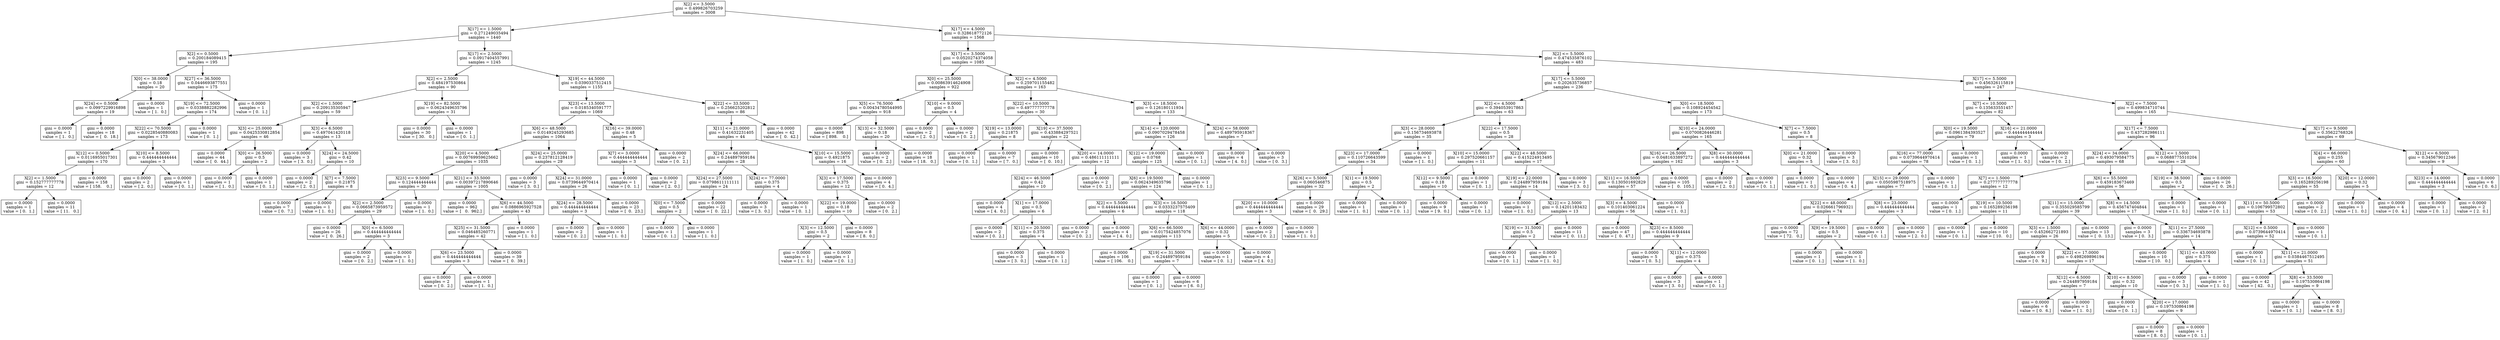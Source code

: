 digraph Tree {
0 [label="X[2] <= 3.5000\ngini = 0.499826703259\nsamples = 3008", shape="box"] ;
1 [label="X[17] <= 1.5000\ngini = 0.271249035494\nsamples = 1440", shape="box"] ;
0 -> 1 ;
2 [label="X[2] <= 0.5000\ngini = 0.200184089415\nsamples = 195", shape="box"] ;
1 -> 2 ;
3 [label="X[0] <= 38.0000\ngini = 0.18\nsamples = 20", shape="box"] ;
2 -> 3 ;
4 [label="X[24] <= 0.5000\ngini = 0.0997229916898\nsamples = 19", shape="box"] ;
3 -> 4 ;
5 [label="gini = 0.0000\nsamples = 1\nvalue = [ 1.  0.]", shape="box"] ;
4 -> 5 ;
6 [label="gini = 0.0000\nsamples = 18\nvalue = [  0.  18.]", shape="box"] ;
4 -> 6 ;
7 [label="gini = 0.0000\nsamples = 1\nvalue = [ 1.  0.]", shape="box"] ;
3 -> 7 ;
8 [label="X[27] <= 36.5000\ngini = 0.0446693877551\nsamples = 175", shape="box"] ;
2 -> 8 ;
9 [label="X[19] <= 72.5000\ngini = 0.0338882282996\nsamples = 174", shape="box"] ;
8 -> 9 ;
10 [label="X[22] <= 70.5000\ngini = 0.0228540880083\nsamples = 173", shape="box"] ;
9 -> 10 ;
11 [label="X[12] <= 0.5000\ngini = 0.0116955017301\nsamples = 170", shape="box"] ;
10 -> 11 ;
12 [label="X[2] <= 1.5000\ngini = 0.152777777778\nsamples = 12", shape="box"] ;
11 -> 12 ;
13 [label="gini = 0.0000\nsamples = 1\nvalue = [ 0.  1.]", shape="box"] ;
12 -> 13 ;
14 [label="gini = 0.0000\nsamples = 11\nvalue = [ 11.   0.]", shape="box"] ;
12 -> 14 ;
15 [label="gini = 0.0000\nsamples = 158\nvalue = [ 158.    0.]", shape="box"] ;
11 -> 15 ;
16 [label="X[10] <= 8.5000\ngini = 0.444444444444\nsamples = 3", shape="box"] ;
10 -> 16 ;
17 [label="gini = 0.0000\nsamples = 2\nvalue = [ 2.  0.]", shape="box"] ;
16 -> 17 ;
18 [label="gini = 0.0000\nsamples = 1\nvalue = [ 0.  1.]", shape="box"] ;
16 -> 18 ;
19 [label="gini = 0.0000\nsamples = 1\nvalue = [ 0.  1.]", shape="box"] ;
9 -> 19 ;
20 [label="gini = 0.0000\nsamples = 1\nvalue = [ 0.  1.]", shape="box"] ;
8 -> 20 ;
21 [label="X[17] <= 2.5000\ngini = 0.0917404557991\nsamples = 1245", shape="box"] ;
1 -> 21 ;
22 [label="X[2] <= 2.5000\ngini = 0.484197530864\nsamples = 90", shape="box"] ;
21 -> 22 ;
23 [label="X[2] <= 1.5000\ngini = 0.209135305947\nsamples = 59", shape="box"] ;
22 -> 23 ;
24 [label="X[3] <= 25.0000\ngini = 0.0425330812854\nsamples = 46", shape="box"] ;
23 -> 24 ;
25 [label="gini = 0.0000\nsamples = 44\nvalue = [  0.  44.]", shape="box"] ;
24 -> 25 ;
26 [label="X[0] <= 26.5000\ngini = 0.5\nsamples = 2", shape="box"] ;
24 -> 26 ;
27 [label="gini = 0.0000\nsamples = 1\nvalue = [ 1.  0.]", shape="box"] ;
26 -> 27 ;
28 [label="gini = 0.0000\nsamples = 1\nvalue = [ 0.  1.]", shape="box"] ;
26 -> 28 ;
29 [label="X[3] <= 6.5000\ngini = 0.497041420118\nsamples = 13", shape="box"] ;
23 -> 29 ;
30 [label="gini = 0.0000\nsamples = 3\nvalue = [ 3.  0.]", shape="box"] ;
29 -> 30 ;
31 [label="X[24] <= 24.5000\ngini = 0.42\nsamples = 10", shape="box"] ;
29 -> 31 ;
32 [label="gini = 0.0000\nsamples = 2\nvalue = [ 2.  0.]", shape="box"] ;
31 -> 32 ;
33 [label="X[7] <= 7.5000\ngini = 0.21875\nsamples = 8", shape="box"] ;
31 -> 33 ;
34 [label="gini = 0.0000\nsamples = 7\nvalue = [ 0.  7.]", shape="box"] ;
33 -> 34 ;
35 [label="gini = 0.0000\nsamples = 1\nvalue = [ 1.  0.]", shape="box"] ;
33 -> 35 ;
36 [label="X[19] <= 82.5000\ngini = 0.0624349635796\nsamples = 31", shape="box"] ;
22 -> 36 ;
37 [label="gini = 0.0000\nsamples = 30\nvalue = [ 30.   0.]", shape="box"] ;
36 -> 37 ;
38 [label="gini = 0.0000\nsamples = 1\nvalue = [ 0.  1.]", shape="box"] ;
36 -> 38 ;
39 [label="X[19] <= 44.5000\ngini = 0.0390337512415\nsamples = 1155", shape="box"] ;
21 -> 39 ;
40 [label="X[23] <= 13.5000\ngini = 0.0185340591777\nsamples = 1069", shape="box"] ;
39 -> 40 ;
41 [label="X[6] <= 48.5000\ngini = 0.0149245293685\nsamples = 1064", shape="box"] ;
40 -> 41 ;
42 [label="X[20] <= 4.5000\ngini = 0.00769959625662\nsamples = 1035", shape="box"] ;
41 -> 42 ;
43 [label="X[23] <= 9.5000\ngini = 0.124444444444\nsamples = 30", shape="box"] ;
42 -> 43 ;
44 [label="X[2] <= 2.5000\ngini = 0.0665873959572\nsamples = 29", shape="box"] ;
43 -> 44 ;
45 [label="gini = 0.0000\nsamples = 26\nvalue = [  0.  26.]", shape="box"] ;
44 -> 45 ;
46 [label="X[0] <= 6.5000\ngini = 0.444444444444\nsamples = 3", shape="box"] ;
44 -> 46 ;
47 [label="gini = 0.0000\nsamples = 2\nvalue = [ 0.  2.]", shape="box"] ;
46 -> 47 ;
48 [label="gini = 0.0000\nsamples = 1\nvalue = [ 1.  0.]", shape="box"] ;
46 -> 48 ;
49 [label="gini = 0.0000\nsamples = 1\nvalue = [ 1.  0.]", shape="box"] ;
43 -> 49 ;
50 [label="X[21] <= 33.5000\ngini = 0.00397217890646\nsamples = 1005", shape="box"] ;
42 -> 50 ;
51 [label="gini = 0.0000\nsamples = 962\nvalue = [   0.  962.]", shape="box"] ;
50 -> 51 ;
52 [label="X[6] <= 44.5000\ngini = 0.0886965927528\nsamples = 43", shape="box"] ;
50 -> 52 ;
53 [label="X[25] <= 31.5000\ngini = 0.046485260771\nsamples = 42", shape="box"] ;
52 -> 53 ;
54 [label="X[6] <= 23.5000\ngini = 0.444444444444\nsamples = 3", shape="box"] ;
53 -> 54 ;
55 [label="gini = 0.0000\nsamples = 2\nvalue = [ 0.  2.]", shape="box"] ;
54 -> 55 ;
56 [label="gini = 0.0000\nsamples = 1\nvalue = [ 1.  0.]", shape="box"] ;
54 -> 56 ;
57 [label="gini = 0.0000\nsamples = 39\nvalue = [  0.  39.]", shape="box"] ;
53 -> 57 ;
58 [label="gini = 0.0000\nsamples = 1\nvalue = [ 1.  0.]", shape="box"] ;
52 -> 58 ;
59 [label="X[24] <= 25.0000\ngini = 0.237812128419\nsamples = 29", shape="box"] ;
41 -> 59 ;
60 [label="gini = 0.0000\nsamples = 3\nvalue = [ 3.  0.]", shape="box"] ;
59 -> 60 ;
61 [label="X[24] <= 31.0000\ngini = 0.0739644970414\nsamples = 26", shape="box"] ;
59 -> 61 ;
62 [label="X[24] <= 28.5000\ngini = 0.444444444444\nsamples = 3", shape="box"] ;
61 -> 62 ;
63 [label="gini = 0.0000\nsamples = 2\nvalue = [ 0.  2.]", shape="box"] ;
62 -> 63 ;
64 [label="gini = 0.0000\nsamples = 1\nvalue = [ 1.  0.]", shape="box"] ;
62 -> 64 ;
65 [label="gini = 0.0000\nsamples = 23\nvalue = [  0.  23.]", shape="box"] ;
61 -> 65 ;
66 [label="X[16] <= 39.0000\ngini = 0.48\nsamples = 5", shape="box"] ;
40 -> 66 ;
67 [label="X[7] <= 3.0000\ngini = 0.444444444444\nsamples = 3", shape="box"] ;
66 -> 67 ;
68 [label="gini = 0.0000\nsamples = 1\nvalue = [ 0.  1.]", shape="box"] ;
67 -> 68 ;
69 [label="gini = 0.0000\nsamples = 2\nvalue = [ 2.  0.]", shape="box"] ;
67 -> 69 ;
70 [label="gini = 0.0000\nsamples = 2\nvalue = [ 0.  2.]", shape="box"] ;
66 -> 70 ;
71 [label="X[22] <= 33.5000\ngini = 0.256625202812\nsamples = 86", shape="box"] ;
39 -> 71 ;
72 [label="X[11] <= 21.0000\ngini = 0.41632231405\nsamples = 44", shape="box"] ;
71 -> 72 ;
73 [label="X[24] <= 66.0000\ngini = 0.244897959184\nsamples = 28", shape="box"] ;
72 -> 73 ;
74 [label="X[24] <= 27.5000\ngini = 0.0798611111111\nsamples = 24", shape="box"] ;
73 -> 74 ;
75 [label="X[0] <= 7.5000\ngini = 0.5\nsamples = 2", shape="box"] ;
74 -> 75 ;
76 [label="gini = 0.0000\nsamples = 1\nvalue = [ 0.  1.]", shape="box"] ;
75 -> 76 ;
77 [label="gini = 0.0000\nsamples = 1\nvalue = [ 1.  0.]", shape="box"] ;
75 -> 77 ;
78 [label="gini = 0.0000\nsamples = 22\nvalue = [  0.  22.]", shape="box"] ;
74 -> 78 ;
79 [label="X[24] <= 77.0000\ngini = 0.375\nsamples = 4", shape="box"] ;
73 -> 79 ;
80 [label="gini = 0.0000\nsamples = 3\nvalue = [ 3.  0.]", shape="box"] ;
79 -> 80 ;
81 [label="gini = 0.0000\nsamples = 1\nvalue = [ 0.  1.]", shape="box"] ;
79 -> 81 ;
82 [label="X[10] <= 15.5000\ngini = 0.4921875\nsamples = 16", shape="box"] ;
72 -> 82 ;
83 [label="X[3] <= 17.5000\ngini = 0.375\nsamples = 12", shape="box"] ;
82 -> 83 ;
84 [label="X[22] <= 19.0000\ngini = 0.18\nsamples = 10", shape="box"] ;
83 -> 84 ;
85 [label="X[3] <= 12.5000\ngini = 0.5\nsamples = 2", shape="box"] ;
84 -> 85 ;
86 [label="gini = 0.0000\nsamples = 1\nvalue = [ 1.  0.]", shape="box"] ;
85 -> 86 ;
87 [label="gini = 0.0000\nsamples = 1\nvalue = [ 0.  1.]", shape="box"] ;
85 -> 87 ;
88 [label="gini = 0.0000\nsamples = 8\nvalue = [ 8.  0.]", shape="box"] ;
84 -> 88 ;
89 [label="gini = 0.0000\nsamples = 2\nvalue = [ 0.  2.]", shape="box"] ;
83 -> 89 ;
90 [label="gini = 0.0000\nsamples = 4\nvalue = [ 0.  4.]", shape="box"] ;
82 -> 90 ;
91 [label="gini = 0.0000\nsamples = 42\nvalue = [  0.  42.]", shape="box"] ;
71 -> 91 ;
92 [label="X[17] <= 4.5000\ngini = 0.328618772126\nsamples = 1568", shape="box"] ;
0 -> 92 ;
93 [label="X[17] <= 3.5000\ngini = 0.0520274374058\nsamples = 1085", shape="box"] ;
92 -> 93 ;
94 [label="X[0] <= 25.5000\ngini = 0.00863914624908\nsamples = 922", shape="box"] ;
93 -> 94 ;
95 [label="X[5] <= 76.5000\ngini = 0.00434780544995\nsamples = 918", shape="box"] ;
94 -> 95 ;
96 [label="gini = 0.0000\nsamples = 898\nvalue = [ 898.    0.]", shape="box"] ;
95 -> 96 ;
97 [label="X[13] <= 32.5000\ngini = 0.18\nsamples = 20", shape="box"] ;
95 -> 97 ;
98 [label="gini = 0.0000\nsamples = 2\nvalue = [ 0.  2.]", shape="box"] ;
97 -> 98 ;
99 [label="gini = 0.0000\nsamples = 18\nvalue = [ 18.   0.]", shape="box"] ;
97 -> 99 ;
100 [label="X[10] <= 9.0000\ngini = 0.5\nsamples = 4", shape="box"] ;
94 -> 100 ;
101 [label="gini = 0.0000\nsamples = 2\nvalue = [ 2.  0.]", shape="box"] ;
100 -> 101 ;
102 [label="gini = 0.0000\nsamples = 2\nvalue = [ 0.  2.]", shape="box"] ;
100 -> 102 ;
103 [label="X[2] <= 4.5000\ngini = 0.259701155482\nsamples = 163", shape="box"] ;
93 -> 103 ;
104 [label="X[22] <= 10.5000\ngini = 0.497777777778\nsamples = 30", shape="box"] ;
103 -> 104 ;
105 [label="X[19] <= 13.0000\ngini = 0.21875\nsamples = 8", shape="box"] ;
104 -> 105 ;
106 [label="gini = 0.0000\nsamples = 1\nvalue = [ 0.  1.]", shape="box"] ;
105 -> 106 ;
107 [label="gini = 0.0000\nsamples = 7\nvalue = [ 7.  0.]", shape="box"] ;
105 -> 107 ;
108 [label="X[19] <= 37.5000\ngini = 0.433884297521\nsamples = 22", shape="box"] ;
104 -> 108 ;
109 [label="gini = 0.0000\nsamples = 10\nvalue = [  0.  10.]", shape="box"] ;
108 -> 109 ;
110 [label="X[20] <= 14.0000\ngini = 0.486111111111\nsamples = 12", shape="box"] ;
108 -> 110 ;
111 [label="X[24] <= 46.5000\ngini = 0.42\nsamples = 10", shape="box"] ;
110 -> 111 ;
112 [label="gini = 0.0000\nsamples = 4\nvalue = [ 4.  0.]", shape="box"] ;
111 -> 112 ;
113 [label="X[1] <= 17.0000\ngini = 0.5\nsamples = 6", shape="box"] ;
111 -> 113 ;
114 [label="gini = 0.0000\nsamples = 2\nvalue = [ 0.  2.]", shape="box"] ;
113 -> 114 ;
115 [label="X[11] <= 20.5000\ngini = 0.375\nsamples = 4", shape="box"] ;
113 -> 115 ;
116 [label="gini = 0.0000\nsamples = 3\nvalue = [ 3.  0.]", shape="box"] ;
115 -> 116 ;
117 [label="gini = 0.0000\nsamples = 1\nvalue = [ 0.  1.]", shape="box"] ;
115 -> 117 ;
118 [label="gini = 0.0000\nsamples = 2\nvalue = [ 0.  2.]", shape="box"] ;
110 -> 118 ;
119 [label="X[3] <= 18.5000\ngini = 0.126180111934\nsamples = 133", shape="box"] ;
103 -> 119 ;
120 [label="X[14] <= 120.0000\ngini = 0.0907029478458\nsamples = 126", shape="box"] ;
119 -> 120 ;
121 [label="X[12] <= 19.0000\ngini = 0.0768\nsamples = 125", shape="box"] ;
120 -> 121 ;
122 [label="X[6] <= 19.5000\ngini = 0.0624349635796\nsamples = 124", shape="box"] ;
121 -> 122 ;
123 [label="X[2] <= 5.5000\ngini = 0.444444444444\nsamples = 6", shape="box"] ;
122 -> 123 ;
124 [label="gini = 0.0000\nsamples = 2\nvalue = [ 0.  2.]", shape="box"] ;
123 -> 124 ;
125 [label="gini = 0.0000\nsamples = 4\nvalue = [ 4.  0.]", shape="box"] ;
123 -> 125 ;
126 [label="X[3] <= 16.5000\ngini = 0.0333237575409\nsamples = 118", shape="box"] ;
122 -> 126 ;
127 [label="X[6] <= 66.5000\ngini = 0.0175424857076\nsamples = 113", shape="box"] ;
126 -> 127 ;
128 [label="gini = 0.0000\nsamples = 106\nvalue = [ 106.    0.]", shape="box"] ;
127 -> 128 ;
129 [label="X[19] <= 31.5000\ngini = 0.244897959184\nsamples = 7", shape="box"] ;
127 -> 129 ;
130 [label="gini = 0.0000\nsamples = 1\nvalue = [ 0.  1.]", shape="box"] ;
129 -> 130 ;
131 [label="gini = 0.0000\nsamples = 6\nvalue = [ 6.  0.]", shape="box"] ;
129 -> 131 ;
132 [label="X[6] <= 44.0000\ngini = 0.32\nsamples = 5", shape="box"] ;
126 -> 132 ;
133 [label="gini = 0.0000\nsamples = 1\nvalue = [ 0.  1.]", shape="box"] ;
132 -> 133 ;
134 [label="gini = 0.0000\nsamples = 4\nvalue = [ 4.  0.]", shape="box"] ;
132 -> 134 ;
135 [label="gini = 0.0000\nsamples = 1\nvalue = [ 0.  1.]", shape="box"] ;
121 -> 135 ;
136 [label="gini = 0.0000\nsamples = 1\nvalue = [ 0.  1.]", shape="box"] ;
120 -> 136 ;
137 [label="X[24] <= 58.0000\ngini = 0.489795918367\nsamples = 7", shape="box"] ;
119 -> 137 ;
138 [label="gini = 0.0000\nsamples = 4\nvalue = [ 4.  0.]", shape="box"] ;
137 -> 138 ;
139 [label="gini = 0.0000\nsamples = 3\nvalue = [ 0.  3.]", shape="box"] ;
137 -> 139 ;
140 [label="X[2] <= 5.5000\ngini = 0.474535876102\nsamples = 483", shape="box"] ;
92 -> 140 ;
141 [label="X[17] <= 5.5000\ngini = 0.202635736857\nsamples = 236", shape="box"] ;
140 -> 141 ;
142 [label="X[2] <= 4.5000\ngini = 0.394053917863\nsamples = 63", shape="box"] ;
141 -> 142 ;
143 [label="X[3] <= 28.0000\ngini = 0.156734693878\nsamples = 35", shape="box"] ;
142 -> 143 ;
144 [label="X[23] <= 17.0000\ngini = 0.110726643599\nsamples = 34", shape="box"] ;
143 -> 144 ;
145 [label="X[26] <= 5.5000\ngini = 0.060546875\nsamples = 32", shape="box"] ;
144 -> 145 ;
146 [label="X[20] <= 10.0000\ngini = 0.444444444444\nsamples = 3", shape="box"] ;
145 -> 146 ;
147 [label="gini = 0.0000\nsamples = 2\nvalue = [ 0.  2.]", shape="box"] ;
146 -> 147 ;
148 [label="gini = 0.0000\nsamples = 1\nvalue = [ 1.  0.]", shape="box"] ;
146 -> 148 ;
149 [label="gini = 0.0000\nsamples = 29\nvalue = [  0.  29.]", shape="box"] ;
145 -> 149 ;
150 [label="X[1] <= 19.5000\ngini = 0.5\nsamples = 2", shape="box"] ;
144 -> 150 ;
151 [label="gini = 0.0000\nsamples = 1\nvalue = [ 1.  0.]", shape="box"] ;
150 -> 151 ;
152 [label="gini = 0.0000\nsamples = 1\nvalue = [ 0.  1.]", shape="box"] ;
150 -> 152 ;
153 [label="gini = 0.0000\nsamples = 1\nvalue = [ 1.  0.]", shape="box"] ;
143 -> 153 ;
154 [label="X[22] <= 17.5000\ngini = 0.5\nsamples = 28", shape="box"] ;
142 -> 154 ;
155 [label="X[10] <= 15.0000\ngini = 0.297520661157\nsamples = 11", shape="box"] ;
154 -> 155 ;
156 [label="X[12] <= 9.5000\ngini = 0.18\nsamples = 10", shape="box"] ;
155 -> 156 ;
157 [label="gini = 0.0000\nsamples = 9\nvalue = [ 9.  0.]", shape="box"] ;
156 -> 157 ;
158 [label="gini = 0.0000\nsamples = 1\nvalue = [ 0.  1.]", shape="box"] ;
156 -> 158 ;
159 [label="gini = 0.0000\nsamples = 1\nvalue = [ 0.  1.]", shape="box"] ;
155 -> 159 ;
160 [label="X[22] <= 48.5000\ngini = 0.415224913495\nsamples = 17", shape="box"] ;
154 -> 160 ;
161 [label="X[19] <= 22.0000\ngini = 0.244897959184\nsamples = 14", shape="box"] ;
160 -> 161 ;
162 [label="gini = 0.0000\nsamples = 1\nvalue = [ 1.  0.]", shape="box"] ;
161 -> 162 ;
163 [label="X[12] <= 2.5000\ngini = 0.14201183432\nsamples = 13", shape="box"] ;
161 -> 163 ;
164 [label="X[19] <= 31.5000\ngini = 0.5\nsamples = 2", shape="box"] ;
163 -> 164 ;
165 [label="gini = 0.0000\nsamples = 1\nvalue = [ 0.  1.]", shape="box"] ;
164 -> 165 ;
166 [label="gini = 0.0000\nsamples = 1\nvalue = [ 1.  0.]", shape="box"] ;
164 -> 166 ;
167 [label="gini = 0.0000\nsamples = 11\nvalue = [  0.  11.]", shape="box"] ;
163 -> 167 ;
168 [label="gini = 0.0000\nsamples = 3\nvalue = [ 3.  0.]", shape="box"] ;
160 -> 168 ;
169 [label="X[0] <= 18.5000\ngini = 0.108924454542\nsamples = 173", shape="box"] ;
141 -> 169 ;
170 [label="X[10] <= 24.0000\ngini = 0.0700826446281\nsamples = 165", shape="box"] ;
169 -> 170 ;
171 [label="X[16] <= 26.5000\ngini = 0.0481633897272\nsamples = 162", shape="box"] ;
170 -> 171 ;
172 [label="X[11] <= 16.5000\ngini = 0.130501692829\nsamples = 57", shape="box"] ;
171 -> 172 ;
173 [label="X[3] <= 4.5000\ngini = 0.101403061224\nsamples = 56", shape="box"] ;
172 -> 173 ;
174 [label="gini = 0.0000\nsamples = 47\nvalue = [  0.  47.]", shape="box"] ;
173 -> 174 ;
175 [label="X[23] <= 8.5000\ngini = 0.444444444444\nsamples = 9", shape="box"] ;
173 -> 175 ;
176 [label="gini = 0.0000\nsamples = 5\nvalue = [ 0.  5.]", shape="box"] ;
175 -> 176 ;
177 [label="X[11] <= 12.0000\ngini = 0.375\nsamples = 4", shape="box"] ;
175 -> 177 ;
178 [label="gini = 0.0000\nsamples = 3\nvalue = [ 3.  0.]", shape="box"] ;
177 -> 178 ;
179 [label="gini = 0.0000\nsamples = 1\nvalue = [ 0.  1.]", shape="box"] ;
177 -> 179 ;
180 [label="gini = 0.0000\nsamples = 1\nvalue = [ 1.  0.]", shape="box"] ;
172 -> 180 ;
181 [label="gini = 0.0000\nsamples = 105\nvalue = [   0.  105.]", shape="box"] ;
171 -> 181 ;
182 [label="X[8] <= 30.0000\ngini = 0.444444444444\nsamples = 3", shape="box"] ;
170 -> 182 ;
183 [label="gini = 0.0000\nsamples = 2\nvalue = [ 2.  0.]", shape="box"] ;
182 -> 183 ;
184 [label="gini = 0.0000\nsamples = 1\nvalue = [ 0.  1.]", shape="box"] ;
182 -> 184 ;
185 [label="X[7] <= 7.5000\ngini = 0.5\nsamples = 8", shape="box"] ;
169 -> 185 ;
186 [label="X[0] <= 21.0000\ngini = 0.32\nsamples = 5", shape="box"] ;
185 -> 186 ;
187 [label="gini = 0.0000\nsamples = 1\nvalue = [ 1.  0.]", shape="box"] ;
186 -> 187 ;
188 [label="gini = 0.0000\nsamples = 4\nvalue = [ 0.  4.]", shape="box"] ;
186 -> 188 ;
189 [label="gini = 0.0000\nsamples = 3\nvalue = [ 3.  0.]", shape="box"] ;
185 -> 189 ;
190 [label="X[17] <= 5.5000\ngini = 0.456326115819\nsamples = 247", shape="box"] ;
140 -> 190 ;
191 [label="X[7] <= 10.5000\ngini = 0.135633551457\nsamples = 82", shape="box"] ;
190 -> 191 ;
192 [label="X[0] <= 19.5000\ngini = 0.0961384393527\nsamples = 79", shape="box"] ;
191 -> 192 ;
193 [label="X[16] <= 77.0000\ngini = 0.0739644970414\nsamples = 78", shape="box"] ;
192 -> 193 ;
194 [label="X[15] <= 29.0000\ngini = 0.0505987518975\nsamples = 77", shape="box"] ;
193 -> 194 ;
195 [label="X[22] <= 48.0000\ngini = 0.0266617969321\nsamples = 74", shape="box"] ;
194 -> 195 ;
196 [label="gini = 0.0000\nsamples = 72\nvalue = [ 72.   0.]", shape="box"] ;
195 -> 196 ;
197 [label="X[9] <= 19.5000\ngini = 0.5\nsamples = 2", shape="box"] ;
195 -> 197 ;
198 [label="gini = 0.0000\nsamples = 1\nvalue = [ 0.  1.]", shape="box"] ;
197 -> 198 ;
199 [label="gini = 0.0000\nsamples = 1\nvalue = [ 1.  0.]", shape="box"] ;
197 -> 199 ;
200 [label="X[8] <= 23.0000\ngini = 0.444444444444\nsamples = 3", shape="box"] ;
194 -> 200 ;
201 [label="gini = 0.0000\nsamples = 1\nvalue = [ 0.  1.]", shape="box"] ;
200 -> 201 ;
202 [label="gini = 0.0000\nsamples = 2\nvalue = [ 2.  0.]", shape="box"] ;
200 -> 202 ;
203 [label="gini = 0.0000\nsamples = 1\nvalue = [ 0.  1.]", shape="box"] ;
193 -> 203 ;
204 [label="gini = 0.0000\nsamples = 1\nvalue = [ 0.  1.]", shape="box"] ;
192 -> 204 ;
205 [label="X[16] <= 21.0000\ngini = 0.444444444444\nsamples = 3", shape="box"] ;
191 -> 205 ;
206 [label="gini = 0.0000\nsamples = 1\nvalue = [ 1.  0.]", shape="box"] ;
205 -> 206 ;
207 [label="gini = 0.0000\nsamples = 2\nvalue = [ 0.  2.]", shape="box"] ;
205 -> 207 ;
208 [label="X[2] <= 7.5000\ngini = 0.499834710744\nsamples = 165", shape="box"] ;
190 -> 208 ;
209 [label="X[17] <= 7.5000\ngini = 0.437282986111\nsamples = 96", shape="box"] ;
208 -> 209 ;
210 [label="X[24] <= 34.0000\ngini = 0.493079584775\nsamples = 68", shape="box"] ;
209 -> 210 ;
211 [label="X[7] <= 1.5000\ngini = 0.277777777778\nsamples = 12", shape="box"] ;
210 -> 211 ;
212 [label="gini = 0.0000\nsamples = 1\nvalue = [ 0.  1.]", shape="box"] ;
211 -> 212 ;
213 [label="X[19] <= 10.5000\ngini = 0.165289256198\nsamples = 11", shape="box"] ;
211 -> 213 ;
214 [label="gini = 0.0000\nsamples = 1\nvalue = [ 0.  1.]", shape="box"] ;
213 -> 214 ;
215 [label="gini = 0.0000\nsamples = 10\nvalue = [ 10.   0.]", shape="box"] ;
213 -> 215 ;
216 [label="X[6] <= 55.5000\ngini = 0.459183673469\nsamples = 56", shape="box"] ;
210 -> 216 ;
217 [label="X[11] <= 15.0000\ngini = 0.355029585799\nsamples = 39", shape="box"] ;
216 -> 217 ;
218 [label="X[3] <= 1.5000\ngini = 0.452662721893\nsamples = 26", shape="box"] ;
217 -> 218 ;
219 [label="gini = 0.0000\nsamples = 9\nvalue = [ 0.  9.]", shape="box"] ;
218 -> 219 ;
220 [label="X[22] <= 17.0000\ngini = 0.498269896194\nsamples = 17", shape="box"] ;
218 -> 220 ;
221 [label="X[12] <= 6.5000\ngini = 0.244897959184\nsamples = 7", shape="box"] ;
220 -> 221 ;
222 [label="gini = 0.0000\nsamples = 6\nvalue = [ 0.  6.]", shape="box"] ;
221 -> 222 ;
223 [label="gini = 0.0000\nsamples = 1\nvalue = [ 1.  0.]", shape="box"] ;
221 -> 223 ;
224 [label="X[10] <= 8.5000\ngini = 0.32\nsamples = 10", shape="box"] ;
220 -> 224 ;
225 [label="gini = 0.0000\nsamples = 1\nvalue = [ 0.  1.]", shape="box"] ;
224 -> 225 ;
226 [label="X[20] <= 17.0000\ngini = 0.197530864198\nsamples = 9", shape="box"] ;
224 -> 226 ;
227 [label="gini = 0.0000\nsamples = 8\nvalue = [ 8.  0.]", shape="box"] ;
226 -> 227 ;
228 [label="gini = 0.0000\nsamples = 1\nvalue = [ 0.  1.]", shape="box"] ;
226 -> 228 ;
229 [label="gini = 0.0000\nsamples = 13\nvalue = [  0.  13.]", shape="box"] ;
217 -> 229 ;
230 [label="X[8] <= 14.5000\ngini = 0.456747404844\nsamples = 17", shape="box"] ;
216 -> 230 ;
231 [label="gini = 0.0000\nsamples = 3\nvalue = [ 0.  3.]", shape="box"] ;
230 -> 231 ;
232 [label="X[11] <= 27.5000\ngini = 0.336734693878\nsamples = 14", shape="box"] ;
230 -> 232 ;
233 [label="gini = 0.0000\nsamples = 10\nvalue = [ 10.   0.]", shape="box"] ;
232 -> 233 ;
234 [label="X[11] <= 43.0000\ngini = 0.375\nsamples = 4", shape="box"] ;
232 -> 234 ;
235 [label="gini = 0.0000\nsamples = 3\nvalue = [ 0.  3.]", shape="box"] ;
234 -> 235 ;
236 [label="gini = 0.0000\nsamples = 1\nvalue = [ 1.  0.]", shape="box"] ;
234 -> 236 ;
237 [label="X[12] <= 1.5000\ngini = 0.0688775510204\nsamples = 28", shape="box"] ;
209 -> 237 ;
238 [label="X[19] <= 38.5000\ngini = 0.5\nsamples = 2", shape="box"] ;
237 -> 238 ;
239 [label="gini = 0.0000\nsamples = 1\nvalue = [ 1.  0.]", shape="box"] ;
238 -> 239 ;
240 [label="gini = 0.0000\nsamples = 1\nvalue = [ 0.  1.]", shape="box"] ;
238 -> 240 ;
241 [label="gini = 0.0000\nsamples = 26\nvalue = [  0.  26.]", shape="box"] ;
237 -> 241 ;
242 [label="X[17] <= 9.5000\ngini = 0.35622768326\nsamples = 69", shape="box"] ;
208 -> 242 ;
243 [label="X[4] <= 66.0000\ngini = 0.255\nsamples = 60", shape="box"] ;
242 -> 243 ;
244 [label="X[3] <= 16.5000\ngini = 0.165289256198\nsamples = 55", shape="box"] ;
243 -> 244 ;
245 [label="X[11] <= 50.5000\ngini = 0.106799572802\nsamples = 53", shape="box"] ;
244 -> 245 ;
246 [label="X[12] <= 0.5000\ngini = 0.0739644970414\nsamples = 52", shape="box"] ;
245 -> 246 ;
247 [label="gini = 0.0000\nsamples = 1\nvalue = [ 0.  1.]", shape="box"] ;
246 -> 247 ;
248 [label="X[11] <= 21.0000\ngini = 0.0384467512495\nsamples = 51", shape="box"] ;
246 -> 248 ;
249 [label="gini = 0.0000\nsamples = 42\nvalue = [ 42.   0.]", shape="box"] ;
248 -> 249 ;
250 [label="X[8] <= 33.5000\ngini = 0.197530864198\nsamples = 9", shape="box"] ;
248 -> 250 ;
251 [label="gini = 0.0000\nsamples = 1\nvalue = [ 0.  1.]", shape="box"] ;
250 -> 251 ;
252 [label="gini = 0.0000\nsamples = 8\nvalue = [ 8.  0.]", shape="box"] ;
250 -> 252 ;
253 [label="gini = 0.0000\nsamples = 1\nvalue = [ 0.  1.]", shape="box"] ;
245 -> 253 ;
254 [label="gini = 0.0000\nsamples = 2\nvalue = [ 0.  2.]", shape="box"] ;
244 -> 254 ;
255 [label="X[20] <= 12.0000\ngini = 0.32\nsamples = 5", shape="box"] ;
243 -> 255 ;
256 [label="gini = 0.0000\nsamples = 1\nvalue = [ 1.  0.]", shape="box"] ;
255 -> 256 ;
257 [label="gini = 0.0000\nsamples = 4\nvalue = [ 0.  4.]", shape="box"] ;
255 -> 257 ;
258 [label="X[12] <= 6.5000\ngini = 0.345679012346\nsamples = 9", shape="box"] ;
242 -> 258 ;
259 [label="X[23] <= 14.0000\ngini = 0.444444444444\nsamples = 3", shape="box"] ;
258 -> 259 ;
260 [label="gini = 0.0000\nsamples = 1\nvalue = [ 0.  1.]", shape="box"] ;
259 -> 260 ;
261 [label="gini = 0.0000\nsamples = 2\nvalue = [ 2.  0.]", shape="box"] ;
259 -> 261 ;
262 [label="gini = 0.0000\nsamples = 6\nvalue = [ 0.  6.]", shape="box"] ;
258 -> 262 ;
}